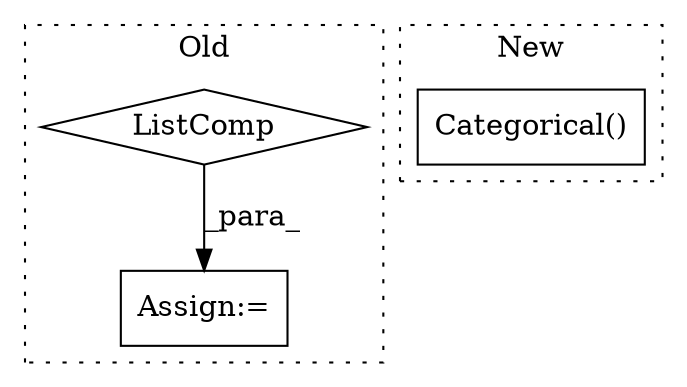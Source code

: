 digraph G {
subgraph cluster0 {
1 [label="ListComp" a="106" s="2657" l="36" shape="diamond"];
3 [label="Assign:=" a="68" s="2654" l="3" shape="box"];
label = "Old";
style="dotted";
}
subgraph cluster1 {
2 [label="Categorical()" a="75" s="1720,1742" l="15,38" shape="box"];
label = "New";
style="dotted";
}
1 -> 3 [label="_para_"];
}